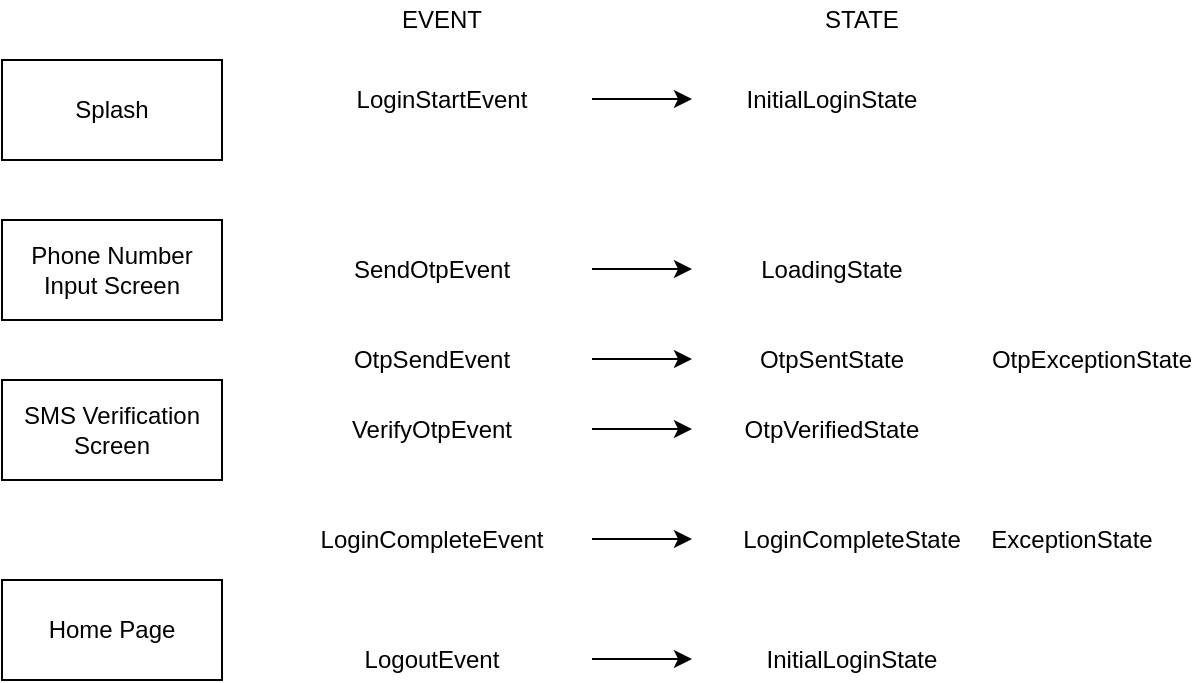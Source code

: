 <mxfile version="13.10.0" type="embed">
    <diagram id="GiJ7TFxNjXIs_2FiDBWh" name="Page-1">
        <mxGraphModel dx="360" dy="449" grid="1" gridSize="10" guides="1" tooltips="1" connect="1" arrows="1" fold="1" page="1" pageScale="1" pageWidth="850" pageHeight="1100" math="0" shadow="0">
            <root>
                <mxCell id="0"/>
                <mxCell id="1" parent="0"/>
                <mxCell id="2" value="Splash" style="rounded=0;whiteSpace=wrap;html=1;" vertex="1" parent="1">
                    <mxGeometry x="80" y="80" width="110" height="50" as="geometry"/>
                </mxCell>
                <mxCell id="3" value="Phone Number Input Screen" style="rounded=0;whiteSpace=wrap;html=1;" vertex="1" parent="1">
                    <mxGeometry x="80" y="160" width="110" height="50" as="geometry"/>
                </mxCell>
                <mxCell id="4" value="SMS Verification Screen" style="rounded=0;whiteSpace=wrap;html=1;" vertex="1" parent="1">
                    <mxGeometry x="80" y="240" width="110" height="50" as="geometry"/>
                </mxCell>
                <mxCell id="5" value="Home Page" style="rounded=0;whiteSpace=wrap;html=1;" vertex="1" parent="1">
                    <mxGeometry x="80" y="340" width="110" height="50" as="geometry"/>
                </mxCell>
                <mxCell id="6" value="STATE" style="text;html=1;strokeColor=none;fillColor=none;align=center;verticalAlign=middle;whiteSpace=wrap;rounded=0;" vertex="1" parent="1">
                    <mxGeometry x="490" y="50" width="40" height="20" as="geometry"/>
                </mxCell>
                <mxCell id="7" value="EVENT" style="text;html=1;strokeColor=none;fillColor=none;align=center;verticalAlign=middle;whiteSpace=wrap;rounded=0;" vertex="1" parent="1">
                    <mxGeometry x="280" y="50" width="40" height="20" as="geometry"/>
                </mxCell>
                <mxCell id="8" value="LoginStartEvent" style="text;html=1;strokeColor=none;fillColor=none;align=center;verticalAlign=middle;whiteSpace=wrap;rounded=0;" vertex="1" parent="1">
                    <mxGeometry x="245" y="90" width="110" height="20" as="geometry"/>
                </mxCell>
                <mxCell id="9" value="" style="endArrow=classic;html=1;" edge="1" parent="1">
                    <mxGeometry width="50" height="50" relative="1" as="geometry">
                        <mxPoint x="375" y="99.5" as="sourcePoint"/>
                        <mxPoint x="425" y="99.5" as="targetPoint"/>
                    </mxGeometry>
                </mxCell>
                <mxCell id="10" value="InitialLoginState" style="text;html=1;strokeColor=none;fillColor=none;align=center;verticalAlign=middle;whiteSpace=wrap;rounded=0;" vertex="1" parent="1">
                    <mxGeometry x="440" y="90" width="110" height="20" as="geometry"/>
                </mxCell>
                <mxCell id="11" value="SendOtpEvent" style="text;html=1;strokeColor=none;fillColor=none;align=center;verticalAlign=middle;whiteSpace=wrap;rounded=0;" vertex="1" parent="1">
                    <mxGeometry x="240" y="175" width="110" height="20" as="geometry"/>
                </mxCell>
                <mxCell id="12" value="" style="endArrow=classic;html=1;" edge="1" parent="1">
                    <mxGeometry width="50" height="50" relative="1" as="geometry">
                        <mxPoint x="375" y="184.5" as="sourcePoint"/>
                        <mxPoint x="425" y="184.5" as="targetPoint"/>
                    </mxGeometry>
                </mxCell>
                <mxCell id="13" value="LoadingState" style="text;html=1;strokeColor=none;fillColor=none;align=center;verticalAlign=middle;whiteSpace=wrap;rounded=0;" vertex="1" parent="1">
                    <mxGeometry x="440" y="175" width="110" height="20" as="geometry"/>
                </mxCell>
                <mxCell id="14" value="VerifyOtpEvent" style="text;html=1;strokeColor=none;fillColor=none;align=center;verticalAlign=middle;whiteSpace=wrap;rounded=0;" vertex="1" parent="1">
                    <mxGeometry x="240" y="255" width="110" height="20" as="geometry"/>
                </mxCell>
                <mxCell id="15" value="" style="endArrow=classic;html=1;" edge="1" parent="1">
                    <mxGeometry width="50" height="50" relative="1" as="geometry">
                        <mxPoint x="375" y="264.5" as="sourcePoint"/>
                        <mxPoint x="425" y="264.5" as="targetPoint"/>
                    </mxGeometry>
                </mxCell>
                <mxCell id="16" value="OtpVerifiedState" style="text;html=1;strokeColor=none;fillColor=none;align=center;verticalAlign=middle;whiteSpace=wrap;rounded=0;" vertex="1" parent="1">
                    <mxGeometry x="440" y="255" width="110" height="20" as="geometry"/>
                </mxCell>
                <mxCell id="18" value="ExceptionState" style="text;html=1;strokeColor=none;fillColor=none;align=center;verticalAlign=middle;whiteSpace=wrap;rounded=0;" vertex="1" parent="1">
                    <mxGeometry x="560" y="310" width="110" height="20" as="geometry"/>
                </mxCell>
                <mxCell id="19" value="LoginCompleteState" style="text;html=1;strokeColor=none;fillColor=none;align=center;verticalAlign=middle;whiteSpace=wrap;rounded=0;" vertex="1" parent="1">
                    <mxGeometry x="450" y="310" width="110" height="20" as="geometry"/>
                </mxCell>
                <mxCell id="22" value="LoginCompleteEvent" style="text;html=1;strokeColor=none;fillColor=none;align=center;verticalAlign=middle;whiteSpace=wrap;rounded=0;" vertex="1" parent="1">
                    <mxGeometry x="240" y="310" width="110" height="20" as="geometry"/>
                </mxCell>
                <mxCell id="23" value="" style="endArrow=classic;html=1;" edge="1" parent="1">
                    <mxGeometry width="50" height="50" relative="1" as="geometry">
                        <mxPoint x="375" y="379.5" as="sourcePoint"/>
                        <mxPoint x="425" y="379.5" as="targetPoint"/>
                    </mxGeometry>
                </mxCell>
                <mxCell id="24" value="InitialLoginState" style="text;html=1;strokeColor=none;fillColor=none;align=center;verticalAlign=middle;whiteSpace=wrap;rounded=0;" vertex="1" parent="1">
                    <mxGeometry x="450" y="370" width="110" height="20" as="geometry"/>
                </mxCell>
                <mxCell id="25" value="LogoutEvent" style="text;html=1;strokeColor=none;fillColor=none;align=center;verticalAlign=middle;whiteSpace=wrap;rounded=0;" vertex="1" parent="1">
                    <mxGeometry x="240" y="370" width="110" height="20" as="geometry"/>
                </mxCell>
                <mxCell id="26" value="" style="endArrow=classic;html=1;" edge="1" parent="1">
                    <mxGeometry width="50" height="50" relative="1" as="geometry">
                        <mxPoint x="375" y="319.5" as="sourcePoint"/>
                        <mxPoint x="425" y="319.5" as="targetPoint"/>
                    </mxGeometry>
                </mxCell>
                <mxCell id="27" value="OtpSendEvent" style="text;html=1;strokeColor=none;fillColor=none;align=center;verticalAlign=middle;whiteSpace=wrap;rounded=0;" vertex="1" parent="1">
                    <mxGeometry x="240" y="220" width="110" height="20" as="geometry"/>
                </mxCell>
                <mxCell id="28" value="" style="endArrow=classic;html=1;" edge="1" parent="1">
                    <mxGeometry width="50" height="50" relative="1" as="geometry">
                        <mxPoint x="375" y="229.5" as="sourcePoint"/>
                        <mxPoint x="425" y="229.5" as="targetPoint"/>
                    </mxGeometry>
                </mxCell>
                <mxCell id="29" value="OtpSentState" style="text;html=1;strokeColor=none;fillColor=none;align=center;verticalAlign=middle;whiteSpace=wrap;rounded=0;" vertex="1" parent="1">
                    <mxGeometry x="440" y="220" width="110" height="20" as="geometry"/>
                </mxCell>
                <mxCell id="30" value="OtpExceptionState" style="text;html=1;strokeColor=none;fillColor=none;align=center;verticalAlign=middle;whiteSpace=wrap;rounded=0;" vertex="1" parent="1">
                    <mxGeometry x="570" y="220" width="110" height="20" as="geometry"/>
                </mxCell>
            </root>
        </mxGraphModel>
    </diagram>
</mxfile>